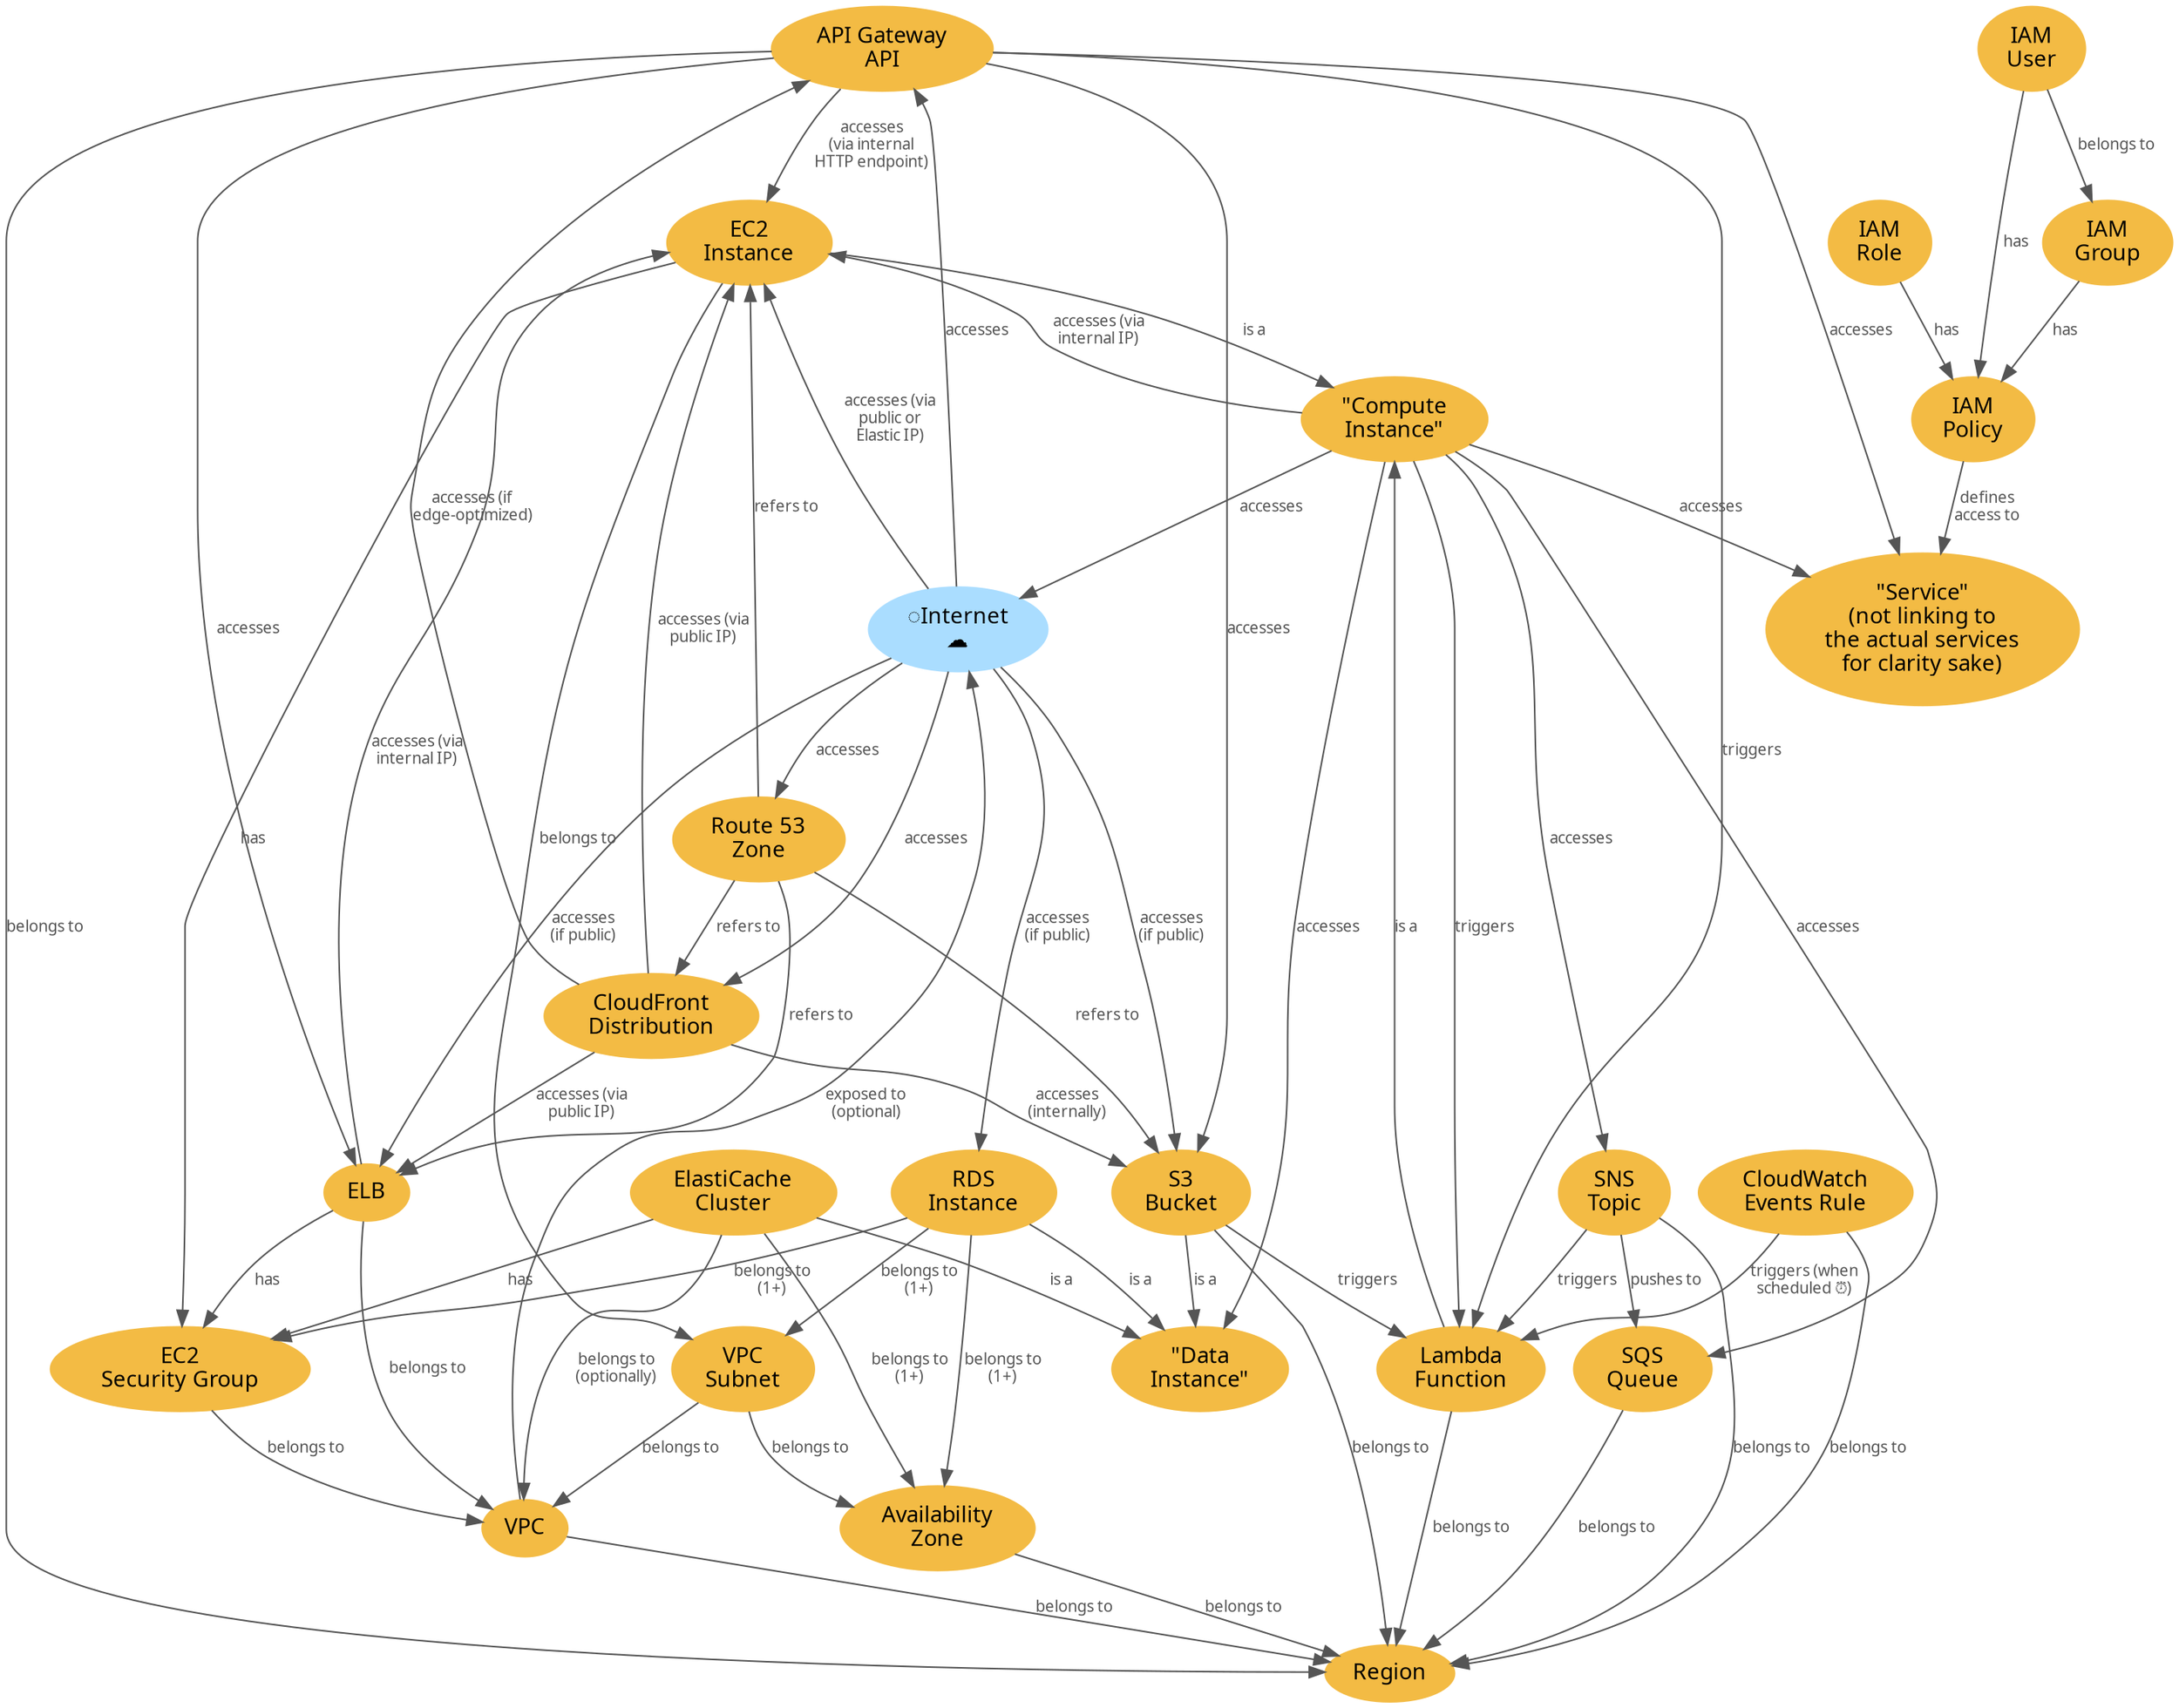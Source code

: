 digraph {
  node [style="filled", color="#F3BB44", fontname="Roboto Mono"]
  edge [fontsize=10, color="#555555", fontname="Roboto Mono", fontcolor="#555555"]
  
  api_gateway_api [label="API Gateway\nAPI"]
  api_gateway_api -> ec2_instance [label="accesses\n(via internal\nHTTP endpoint)"]
  api_gateway_api -> elb [label="accesses"]
  api_gateway_api -> lambda_function [label="triggers"]
  api_gateway_api -> region [label="belongs to"]
  api_gateway_api -> s3_bucket [label="accesses"]
  api_gateway_api -> service [label="accesses"]

  availability_zone [label="Availability\nZone"]
  availability_zone -> region [label="belongs to"]

  cloudfront_distribution [label="CloudFront\nDistribution"]
  cloudfront_distribution -> api_gateway_api [label="accesses (if\nedge-optimized)"]
  cloudfront_distribution -> ec2_instance [label="accesses (via\npublic IP)"]
  cloudfront_distribution -> elb [label="accesses (via\npublic IP)"]
  cloudfront_distribution -> s3_bucket [label="accesses\n(internally)"]

  cloudwatch_events_rule [label="CloudWatch\nEvents Rule"]
  cloudwatch_events_rule -> lambda_function [label="triggers (when\nscheduled ⏰)"]
  cloudwatch_events_rule -> region [label="belongs to"]

  compute_instance [label = "\"Compute\nInstance\""]
  compute_instance -> data_instance [label="accesses"]
  compute_instance -> ec2_instance [label="accesses (via\ninternal IP)"]
  compute_instance -> internet [label="accesses"]
  compute_instance -> lambda_function [label="triggers"]
  compute_instance -> service [label="accesses"]
  compute_instance -> sns_topic [label="accesses"]
  compute_instance -> sqs_queue [label="accesses"]

  data_instance [label="\"Data\nInstance\""]  

  ec2_instance [label="EC2\nInstance"]
  ec2_instance -> compute_instance [label="is a"]
  ec2_instance -> ec2_security_group [label="has"]
  ec2_instance -> vpc_subnet [label="belongs to"]

  ec2_security_group [label="EC2\nSecurity Group"]
  ec2_security_group -> vpc [label="belongs to"]

  elb [label="ELB"]
  elb -> ec2_instance [label="accesses (via\ninternal IP)"]
  elb -> ec2_security_group [label="has"]
  elb -> vpc [label="belongs to"]

  elasticache_cluster [label="ElastiCache\nCluster"]
  elasticache_cluster -> availability_zone [label="belongs to\n(1+)"]
  elasticache_cluster -> data_instance [label="is a"]
  elasticache_cluster -> ec2_security_group [label="has"]
  elasticache_cluster -> vpc [label="belongs to\n(optionally)"]

  iam_group [label="IAM\nGroup"]
  iam_group -> iam_policy [label="has"]

  iam_policy [label="IAM\nPolicy"]
  iam_policy -> service [label="defines\naccess to"]

  iam_role [label="IAM\nRole"]
  iam_role -> iam_policy [label="has"]

  iam_user [label="IAM\nUser"]
  iam_user -> iam_group [label="belongs to"]
  iam_user -> iam_policy [label="has"]

  internet [label="️️Internet\n☁️", color="#aaddff", style="filled"]
  internet -> api_gateway_api [label="accesses"]
  internet -> cloudfront_distribution [label="accesses"]
  internet -> ec2_instance [label="accesses (via\npublic or\nElastic IP)"]
  internet -> elb [label="accesses\n(if public)"]
  internet -> rds_instance [label="accesses\n(if public)"]
  internet -> route_53_zone [label="accesses"]
  internet -> s3_bucket [label="accesses\n(if public)"]

  lambda_function [label="Lambda\nFunction"]
  lambda_function -> compute_instance [label="is a"]
  lambda_function -> region [label="belongs to"]

  rds_instance [label="RDS\nInstance"]
  rds_instance -> availability_zone [label="belongs to\n(1+)"]
  rds_instance -> data_instance [label="is a"]
  rds_instance -> vpc_subnet [label="belongs to\n(1+)"]
  rds_instance -> ec2_security_group [label="belongs to\n(1+)"]

  region [label="Region"]

  route_53_zone [label="Route 53\nZone"]
  route_53_zone -> cloudfront_distribution [label="refers to"]
  route_53_zone -> ec2_instance [label="refers to"]
  route_53_zone -> elb [label="refers to"]
  route_53_zone -> s3_bucket [label="refers to"]

  s3_bucket [label="S3\nBucket"]
  s3_bucket -> data_instance [label="is a"]
  s3_bucket -> lambda_function [label="triggers"]
  s3_bucket -> region [label="belongs to"]

  service [label="\"Service\"\n(not linking to\nthe actual services\nfor clarity sake)"]

  sns_topic [label="SNS\nTopic"]
  sns_topic -> lambda_function [label="triggers"]
  sns_topic -> region [label="belongs to"]
  sns_topic -> sqs_queue [label="pushes to"]

  sqs_queue [label="SQS\nQueue"]
  sqs_queue -> region [label="belongs to"]

  vpc [label="VPC"]
  vpc -> internet [label="exposed to\n(optional)"]
  vpc -> region [label="belongs to"]

  vpc_subnet [label="VPC\nSubnet"]
  vpc_subnet -> availability_zone [label="belongs to"]
  vpc_subnet -> vpc [label="belongs to"]
}
